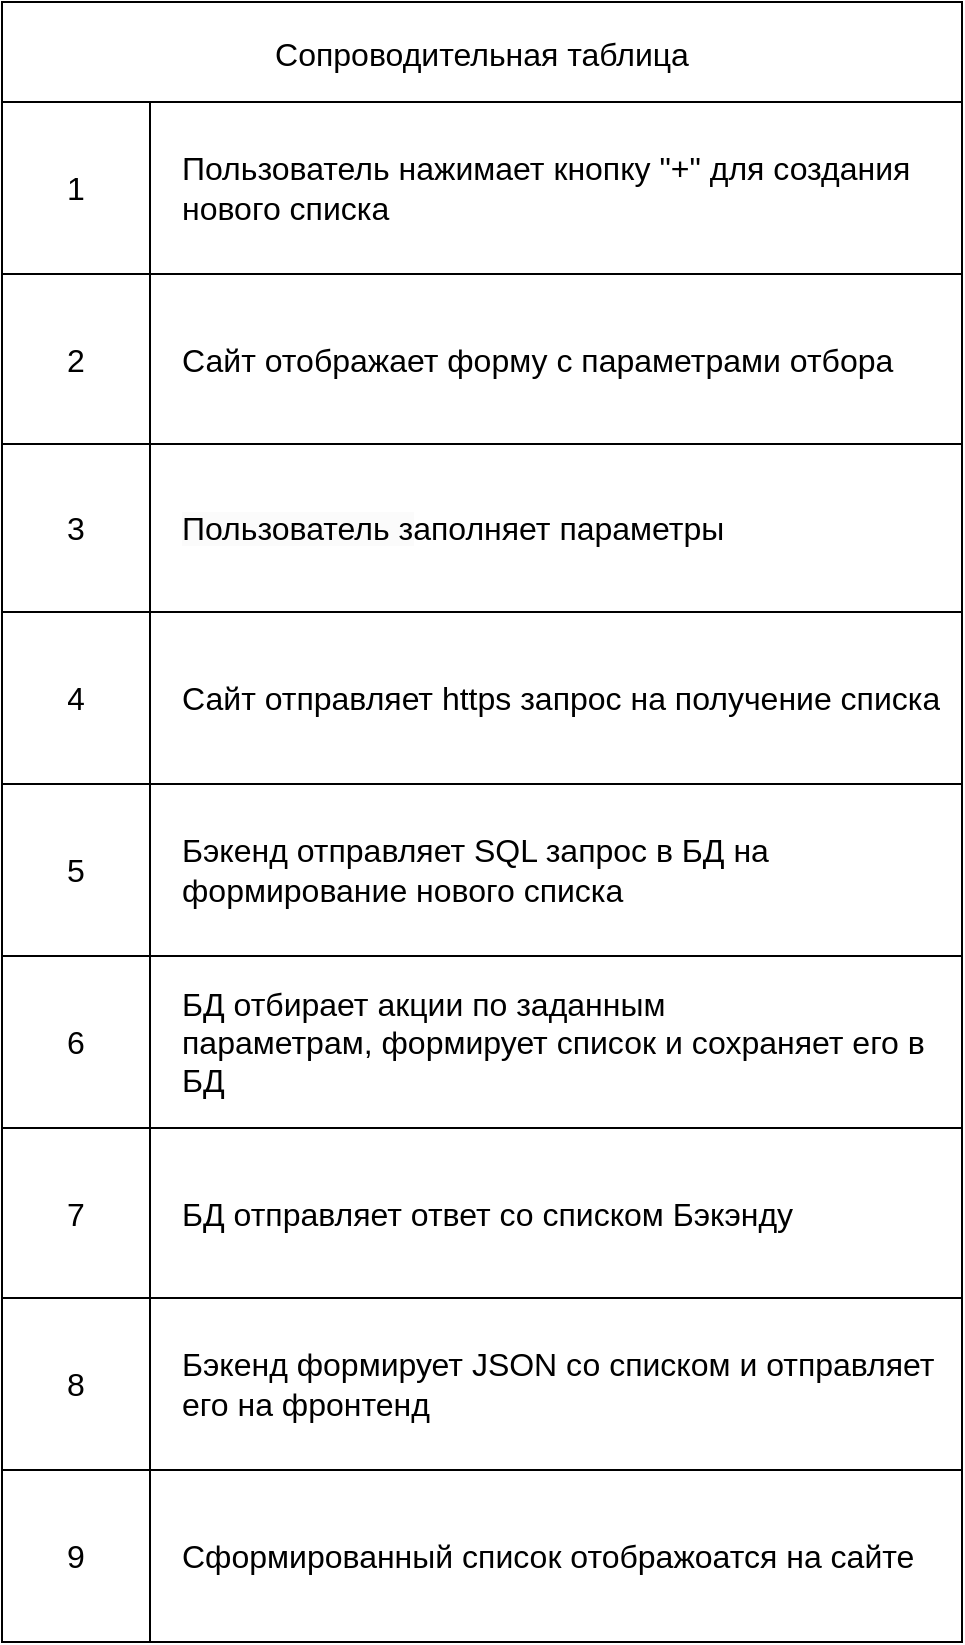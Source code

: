 <mxfile version="25.0.1">
  <diagram name="Page-1" id="gtiK_tnDz15MmgYBI_Ed">
    <mxGraphModel dx="1414" dy="1019" grid="1" gridSize="10" guides="1" tooltips="1" connect="1" arrows="1" fold="1" page="1" pageScale="1" pageWidth="850" pageHeight="1100" math="0" shadow="0">
      <root>
        <mxCell id="0" />
        <mxCell id="1" parent="0" />
        <mxCell id="7BiFJFlhl1OP4Zaxcnc6-1" value="Сопроводительная таблица" style="shape=table;startSize=50;container=1;collapsible=0;childLayout=tableLayout;strokeColor=default;fontSize=16;" vertex="1" parent="1">
          <mxGeometry x="160" y="180" width="480" height="820" as="geometry" />
        </mxCell>
        <mxCell id="7BiFJFlhl1OP4Zaxcnc6-2" value="" style="shape=tableRow;horizontal=0;startSize=0;swimlaneHead=0;swimlaneBody=0;strokeColor=inherit;top=0;left=0;bottom=0;right=0;collapsible=0;dropTarget=0;fillColor=none;points=[[0,0.5],[1,0.5]];portConstraint=eastwest;fontSize=16;" vertex="1" parent="7BiFJFlhl1OP4Zaxcnc6-1">
          <mxGeometry y="50" width="480" height="86" as="geometry" />
        </mxCell>
        <mxCell id="7BiFJFlhl1OP4Zaxcnc6-3" value="1" style="shape=partialRectangle;html=1;whiteSpace=wrap;connectable=0;strokeColor=inherit;overflow=hidden;fillColor=none;top=0;left=0;bottom=0;right=0;pointerEvents=1;fontSize=16;" vertex="1" parent="7BiFJFlhl1OP4Zaxcnc6-2">
          <mxGeometry width="74" height="86" as="geometry">
            <mxRectangle width="74" height="86" as="alternateBounds" />
          </mxGeometry>
        </mxCell>
        <mxCell id="7BiFJFlhl1OP4Zaxcnc6-4" value="Пользователь нажимает кнопку &quot;+&quot; для создания нового списка" style="shape=partialRectangle;html=1;whiteSpace=wrap;connectable=0;strokeColor=inherit;overflow=hidden;fillColor=none;top=0;left=0;bottom=0;right=0;pointerEvents=1;fontSize=16;align=left;spacingLeft=14;spacingRight=6;" vertex="1" parent="7BiFJFlhl1OP4Zaxcnc6-2">
          <mxGeometry x="74" width="406" height="86" as="geometry">
            <mxRectangle width="406" height="86" as="alternateBounds" />
          </mxGeometry>
        </mxCell>
        <mxCell id="7BiFJFlhl1OP4Zaxcnc6-6" value="" style="shape=tableRow;horizontal=0;startSize=0;swimlaneHead=0;swimlaneBody=0;strokeColor=inherit;top=0;left=0;bottom=0;right=0;collapsible=0;dropTarget=0;fillColor=none;points=[[0,0.5],[1,0.5]];portConstraint=eastwest;fontSize=16;" vertex="1" parent="7BiFJFlhl1OP4Zaxcnc6-1">
          <mxGeometry y="136" width="480" height="85" as="geometry" />
        </mxCell>
        <mxCell id="7BiFJFlhl1OP4Zaxcnc6-7" value="2" style="shape=partialRectangle;html=1;whiteSpace=wrap;connectable=0;strokeColor=inherit;overflow=hidden;fillColor=none;top=0;left=0;bottom=0;right=0;pointerEvents=1;fontSize=16;" vertex="1" parent="7BiFJFlhl1OP4Zaxcnc6-6">
          <mxGeometry width="74" height="85" as="geometry">
            <mxRectangle width="74" height="85" as="alternateBounds" />
          </mxGeometry>
        </mxCell>
        <mxCell id="7BiFJFlhl1OP4Zaxcnc6-8" value="Сайт отображает форму с параметрами отбора" style="shape=partialRectangle;html=1;whiteSpace=wrap;connectable=0;strokeColor=inherit;overflow=hidden;fillColor=none;top=0;left=0;bottom=0;right=0;pointerEvents=1;fontSize=16;align=left;spacingLeft=14;spacingRight=6;" vertex="1" parent="7BiFJFlhl1OP4Zaxcnc6-6">
          <mxGeometry x="74" width="406" height="85" as="geometry">
            <mxRectangle width="406" height="85" as="alternateBounds" />
          </mxGeometry>
        </mxCell>
        <mxCell id="7BiFJFlhl1OP4Zaxcnc6-10" value="" style="shape=tableRow;horizontal=0;startSize=0;swimlaneHead=0;swimlaneBody=0;strokeColor=inherit;top=0;left=0;bottom=0;right=0;collapsible=0;dropTarget=0;fillColor=none;points=[[0,0.5],[1,0.5]];portConstraint=eastwest;fontSize=16;" vertex="1" parent="7BiFJFlhl1OP4Zaxcnc6-1">
          <mxGeometry y="221" width="480" height="84" as="geometry" />
        </mxCell>
        <mxCell id="7BiFJFlhl1OP4Zaxcnc6-11" value="3" style="shape=partialRectangle;html=1;whiteSpace=wrap;connectable=0;strokeColor=inherit;overflow=hidden;fillColor=none;top=0;left=0;bottom=0;right=0;pointerEvents=1;fontSize=16;" vertex="1" parent="7BiFJFlhl1OP4Zaxcnc6-10">
          <mxGeometry width="74" height="84" as="geometry">
            <mxRectangle width="74" height="84" as="alternateBounds" />
          </mxGeometry>
        </mxCell>
        <mxCell id="7BiFJFlhl1OP4Zaxcnc6-12" value="&lt;span style=&quot;color: rgb(0, 0, 0); font-family: Helvetica; font-size: 16px; font-style: normal; font-variant-ligatures: normal; font-variant-caps: normal; font-weight: 400; letter-spacing: normal; orphans: 2; text-indent: 0px; text-transform: none; widows: 2; word-spacing: 0px; -webkit-text-stroke-width: 0px; white-space: normal; background-color: rgb(251, 251, 251); text-decoration-thickness: initial; text-decoration-style: initial; text-decoration-color: initial; float: none; display: inline !important;&quot;&gt;Пользователь з&lt;/span&gt;аполняет параметры" style="shape=partialRectangle;html=1;whiteSpace=wrap;connectable=0;strokeColor=inherit;overflow=hidden;fillColor=none;top=0;left=0;bottom=0;right=0;pointerEvents=1;fontSize=16;align=left;spacingLeft=14;spacingRight=6;" vertex="1" parent="7BiFJFlhl1OP4Zaxcnc6-10">
          <mxGeometry x="74" width="406" height="84" as="geometry">
            <mxRectangle width="406" height="84" as="alternateBounds" />
          </mxGeometry>
        </mxCell>
        <mxCell id="7BiFJFlhl1OP4Zaxcnc6-14" style="shape=tableRow;horizontal=0;startSize=0;swimlaneHead=0;swimlaneBody=0;strokeColor=inherit;top=0;left=0;bottom=0;right=0;collapsible=0;dropTarget=0;fillColor=none;points=[[0,0.5],[1,0.5]];portConstraint=eastwest;fontSize=16;" vertex="1" parent="7BiFJFlhl1OP4Zaxcnc6-1">
          <mxGeometry y="305" width="480" height="86" as="geometry" />
        </mxCell>
        <mxCell id="7BiFJFlhl1OP4Zaxcnc6-15" value="4" style="shape=partialRectangle;html=1;whiteSpace=wrap;connectable=0;strokeColor=inherit;overflow=hidden;fillColor=none;top=0;left=0;bottom=0;right=0;pointerEvents=1;fontSize=16;" vertex="1" parent="7BiFJFlhl1OP4Zaxcnc6-14">
          <mxGeometry width="74" height="86" as="geometry">
            <mxRectangle width="74" height="86" as="alternateBounds" />
          </mxGeometry>
        </mxCell>
        <mxCell id="7BiFJFlhl1OP4Zaxcnc6-16" value="Сайт отправляет https запрос на получение списка" style="shape=partialRectangle;html=1;whiteSpace=wrap;connectable=0;strokeColor=inherit;overflow=hidden;fillColor=none;top=0;left=0;bottom=0;right=0;pointerEvents=1;fontSize=16;align=left;spacingLeft=14;spacingRight=6;" vertex="1" parent="7BiFJFlhl1OP4Zaxcnc6-14">
          <mxGeometry x="74" width="406" height="86" as="geometry">
            <mxRectangle width="406" height="86" as="alternateBounds" />
          </mxGeometry>
        </mxCell>
        <mxCell id="7BiFJFlhl1OP4Zaxcnc6-18" style="shape=tableRow;horizontal=0;startSize=0;swimlaneHead=0;swimlaneBody=0;strokeColor=inherit;top=0;left=0;bottom=0;right=0;collapsible=0;dropTarget=0;fillColor=none;points=[[0,0.5],[1,0.5]];portConstraint=eastwest;fontSize=16;" vertex="1" parent="7BiFJFlhl1OP4Zaxcnc6-1">
          <mxGeometry y="391" width="480" height="86" as="geometry" />
        </mxCell>
        <mxCell id="7BiFJFlhl1OP4Zaxcnc6-19" value="5" style="shape=partialRectangle;html=1;whiteSpace=wrap;connectable=0;strokeColor=inherit;overflow=hidden;fillColor=none;top=0;left=0;bottom=0;right=0;pointerEvents=1;fontSize=16;" vertex="1" parent="7BiFJFlhl1OP4Zaxcnc6-18">
          <mxGeometry width="74" height="86" as="geometry">
            <mxRectangle width="74" height="86" as="alternateBounds" />
          </mxGeometry>
        </mxCell>
        <mxCell id="7BiFJFlhl1OP4Zaxcnc6-20" value="Бэкенд отправляет SQL запрос в БД&amp;nbsp;на формирование нового списка" style="shape=partialRectangle;html=1;whiteSpace=wrap;connectable=0;strokeColor=inherit;overflow=hidden;fillColor=none;top=0;left=0;bottom=0;right=0;pointerEvents=1;fontSize=16;align=left;spacingLeft=14;spacingRight=6;" vertex="1" parent="7BiFJFlhl1OP4Zaxcnc6-18">
          <mxGeometry x="74" width="406" height="86" as="geometry">
            <mxRectangle width="406" height="86" as="alternateBounds" />
          </mxGeometry>
        </mxCell>
        <mxCell id="7BiFJFlhl1OP4Zaxcnc6-22" style="shape=tableRow;horizontal=0;startSize=0;swimlaneHead=0;swimlaneBody=0;strokeColor=inherit;top=0;left=0;bottom=0;right=0;collapsible=0;dropTarget=0;fillColor=none;points=[[0,0.5],[1,0.5]];portConstraint=eastwest;fontSize=16;" vertex="1" parent="7BiFJFlhl1OP4Zaxcnc6-1">
          <mxGeometry y="477" width="480" height="86" as="geometry" />
        </mxCell>
        <mxCell id="7BiFJFlhl1OP4Zaxcnc6-23" value="6" style="shape=partialRectangle;html=1;whiteSpace=wrap;connectable=0;strokeColor=inherit;overflow=hidden;fillColor=none;top=0;left=0;bottom=0;right=0;pointerEvents=1;fontSize=16;" vertex="1" parent="7BiFJFlhl1OP4Zaxcnc6-22">
          <mxGeometry width="74" height="86" as="geometry">
            <mxRectangle width="74" height="86" as="alternateBounds" />
          </mxGeometry>
        </mxCell>
        <mxCell id="7BiFJFlhl1OP4Zaxcnc6-24" value="БД отбирает акции по заданным параметрам,&amp;nbsp;&lt;span style=&quot;background-color: initial;&quot;&gt;формирует список и сохраняет его в БД&lt;/span&gt;" style="shape=partialRectangle;html=1;whiteSpace=wrap;connectable=0;strokeColor=inherit;overflow=hidden;fillColor=none;top=0;left=0;bottom=0;right=0;pointerEvents=1;fontSize=16;align=left;spacingLeft=14;spacingRight=6;" vertex="1" parent="7BiFJFlhl1OP4Zaxcnc6-22">
          <mxGeometry x="74" width="406" height="86" as="geometry">
            <mxRectangle width="406" height="86" as="alternateBounds" />
          </mxGeometry>
        </mxCell>
        <mxCell id="7BiFJFlhl1OP4Zaxcnc6-26" style="shape=tableRow;horizontal=0;startSize=0;swimlaneHead=0;swimlaneBody=0;strokeColor=inherit;top=0;left=0;bottom=0;right=0;collapsible=0;dropTarget=0;fillColor=none;points=[[0,0.5],[1,0.5]];portConstraint=eastwest;fontSize=16;" vertex="1" parent="7BiFJFlhl1OP4Zaxcnc6-1">
          <mxGeometry y="563" width="480" height="85" as="geometry" />
        </mxCell>
        <mxCell id="7BiFJFlhl1OP4Zaxcnc6-27" value="7" style="shape=partialRectangle;html=1;whiteSpace=wrap;connectable=0;strokeColor=inherit;overflow=hidden;fillColor=none;top=0;left=0;bottom=0;right=0;pointerEvents=1;fontSize=16;" vertex="1" parent="7BiFJFlhl1OP4Zaxcnc6-26">
          <mxGeometry width="74" height="85" as="geometry">
            <mxRectangle width="74" height="85" as="alternateBounds" />
          </mxGeometry>
        </mxCell>
        <mxCell id="7BiFJFlhl1OP4Zaxcnc6-28" value="БД отправляет ответ со списком Бэкэнду" style="shape=partialRectangle;html=1;whiteSpace=wrap;connectable=0;strokeColor=inherit;overflow=hidden;fillColor=none;top=0;left=0;bottom=0;right=0;pointerEvents=1;fontSize=16;align=left;spacingLeft=14;spacingRight=6;" vertex="1" parent="7BiFJFlhl1OP4Zaxcnc6-26">
          <mxGeometry x="74" width="406" height="85" as="geometry">
            <mxRectangle width="406" height="85" as="alternateBounds" />
          </mxGeometry>
        </mxCell>
        <mxCell id="7BiFJFlhl1OP4Zaxcnc6-30" style="shape=tableRow;horizontal=0;startSize=0;swimlaneHead=0;swimlaneBody=0;strokeColor=inherit;top=0;left=0;bottom=0;right=0;collapsible=0;dropTarget=0;fillColor=none;points=[[0,0.5],[1,0.5]];portConstraint=eastwest;fontSize=16;" vertex="1" parent="7BiFJFlhl1OP4Zaxcnc6-1">
          <mxGeometry y="648" width="480" height="86" as="geometry" />
        </mxCell>
        <mxCell id="7BiFJFlhl1OP4Zaxcnc6-31" value="8" style="shape=partialRectangle;html=1;whiteSpace=wrap;connectable=0;strokeColor=inherit;overflow=hidden;fillColor=none;top=0;left=0;bottom=0;right=0;pointerEvents=1;fontSize=16;" vertex="1" parent="7BiFJFlhl1OP4Zaxcnc6-30">
          <mxGeometry width="74" height="86" as="geometry">
            <mxRectangle width="74" height="86" as="alternateBounds" />
          </mxGeometry>
        </mxCell>
        <mxCell id="7BiFJFlhl1OP4Zaxcnc6-32" value="Бэкенд формирует JSON со списком и отправляет его на фронтенд" style="shape=partialRectangle;html=1;whiteSpace=wrap;connectable=0;strokeColor=inherit;overflow=hidden;fillColor=none;top=0;left=0;bottom=0;right=0;pointerEvents=1;fontSize=16;align=left;spacingLeft=14;spacingRight=6;" vertex="1" parent="7BiFJFlhl1OP4Zaxcnc6-30">
          <mxGeometry x="74" width="406" height="86" as="geometry">
            <mxRectangle width="406" height="86" as="alternateBounds" />
          </mxGeometry>
        </mxCell>
        <mxCell id="7BiFJFlhl1OP4Zaxcnc6-34" style="shape=tableRow;horizontal=0;startSize=0;swimlaneHead=0;swimlaneBody=0;strokeColor=inherit;top=0;left=0;bottom=0;right=0;collapsible=0;dropTarget=0;fillColor=none;points=[[0,0.5],[1,0.5]];portConstraint=eastwest;fontSize=16;" vertex="1" parent="7BiFJFlhl1OP4Zaxcnc6-1">
          <mxGeometry y="734" width="480" height="86" as="geometry" />
        </mxCell>
        <mxCell id="7BiFJFlhl1OP4Zaxcnc6-35" value="9" style="shape=partialRectangle;html=1;whiteSpace=wrap;connectable=0;strokeColor=inherit;overflow=hidden;fillColor=none;top=0;left=0;bottom=0;right=0;pointerEvents=1;fontSize=16;" vertex="1" parent="7BiFJFlhl1OP4Zaxcnc6-34">
          <mxGeometry width="74" height="86" as="geometry">
            <mxRectangle width="74" height="86" as="alternateBounds" />
          </mxGeometry>
        </mxCell>
        <mxCell id="7BiFJFlhl1OP4Zaxcnc6-36" value="&lt;div&gt;&lt;span style=&quot;background-color: initial;&quot;&gt;Сформированный список отображоатся на сайте&lt;/span&gt;&lt;br&gt;&lt;/div&gt;" style="shape=partialRectangle;html=1;whiteSpace=wrap;connectable=0;strokeColor=inherit;overflow=hidden;fillColor=none;top=0;left=0;bottom=0;right=0;pointerEvents=1;fontSize=16;align=left;spacingLeft=14;spacingRight=6;" vertex="1" parent="7BiFJFlhl1OP4Zaxcnc6-34">
          <mxGeometry x="74" width="406" height="86" as="geometry">
            <mxRectangle width="406" height="86" as="alternateBounds" />
          </mxGeometry>
        </mxCell>
      </root>
    </mxGraphModel>
  </diagram>
</mxfile>
